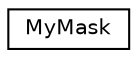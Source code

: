 digraph "Graphical Class Hierarchy"
{
  edge [fontname="Helvetica",fontsize="10",labelfontname="Helvetica",labelfontsize="10"];
  node [fontname="Helvetica",fontsize="10",shape=record];
  rankdir="LR";
  Node1 [label="MyMask",height=0.2,width=0.4,color="black", fillcolor="white", style="filled",URL="$class_my_mask.html"];
}
